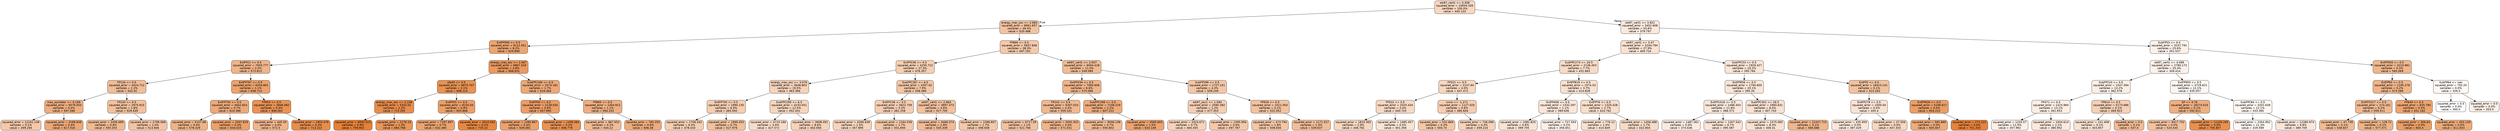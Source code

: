 digraph Tree {
node [shape=box, style="filled, rounded", color="black", fontname="helvetica"] ;
edge [fontname="helvetica"] ;
0 [label="wb97_vert1 <= 3.308\nsquared_error = 10934.335\nsamples = 100.0%\nvalue = 445.133", fillcolor="#f7d7c1"] ;
1 [label="energy_max_osc <= 2.683\nsquared_error = 8961.657\nsamples = 46.4%\nvalue = 520.488", fillcolor="#f3c3a0"] ;
0 -> 1 [labeldistance=2.5, labelangle=45, headlabel="True"] ;
2 [label="ExtFP595 <= 0.5\nsquared_error = 9112.451\nsamples = 8.2%\nvalue = 629.899", fillcolor="#eca571"] ;
1 -> 2 ;
3 [label="ExtFP21 <= 0.5\nsquared_error = 7003.777\nsamples = 3.3%\nvalue = 573.813", fillcolor="#f0b489"] ;
2 -> 3 ;
4 [label="FP134 <= 0.5\nsquared_error = 4424.712\nsamples = 2.3%\nvalue = 542.92", fillcolor="#f1bc96"] ;
3 -> 4 ;
5 [label="max_oscillator <= 0.169\nsquared_error = 6579.503\nsamples = 0.4%\nvalue = 597.586", fillcolor="#eead7f"] ;
4 -> 5 ;
6 [label="squared_error = 12161.149\nsamples = 0.1%\nvalue = 499.294", fillcolor="#f4c8a9"] ;
5 -> 6 ;
7 [label="squared_error = 3188.838\nsamples = 0.4%\nvalue = 617.016", fillcolor="#eda877"] ;
5 -> 7 ;
8 [label="FP233 <= 0.5\nsquared_error = 2975.915\nsamples = 1.8%\nvalue = 529.449", fillcolor="#f2c09c"] ;
4 -> 8 ;
9 [label="squared_error = 2456.689\nsamples = 0.8%\nvalue = 550.353", fillcolor="#f1ba93"] ;
8 -> 9 ;
10 [label="squared_error = 2796.568\nsamples = 1.0%\nvalue = 513.946", fillcolor="#f3c4a3"] ;
8 -> 10 ;
11 [label="ExtFP767 <= 0.5\nsquared_error = 6204.801\nsamples = 1.1%\nvalue = 638.714", fillcolor="#eca26d"] ;
3 -> 11 ;
12 [label="ExtFP755 <= 0.5\nsquared_error = 4942.924\nsamples = 0.7%\nvalue = 610.386", fillcolor="#edaa79"] ;
11 -> 12 ;
13 [label="squared_error = 5157.68\nsamples = 0.4%\nvalue = 578.329", fillcolor="#efb387"] ;
12 -> 13 ;
14 [label="squared_error = 2507.629\nsamples = 0.4%\nvalue = 644.025", fillcolor="#eca16b"] ;
12 -> 14 ;
15 [label="FP953 <= 0.5\nsquared_error = 3846.082\nsamples = 0.4%\nvalue = 696.061", fillcolor="#e99254"] ;
11 -> 15 ;
16 [label="squared_error = 445.05\nsamples = 0.0%\nvalue = 572.5", fillcolor="#f0b48a"] ;
15 -> 16 ;
17 [label="squared_error = 1903.478\nsamples = 0.3%\nvalue = 713.222", fillcolor="#e88e4d"] ;
15 -> 17 ;
18 [label="energy_max_osc <= 2.467\nsquared_error = 6867.319\nsamples = 4.8%\nvalue = 668.931", fillcolor="#ea9a60"] ;
2 -> 18 ;
19 [label="sfp40 <= 0.5\nsquared_error = 6870.707\nsamples = 3.1%\nvalue = 698.224", fillcolor="#e89254"] ;
18 -> 19 ;
20 [label="energy_max_osc <= 2.158\nsquared_error = 5332.02\nsamples = 2.2%\nvalue = 715.292", fillcolor="#e88d4c"] ;
19 -> 20 ;
21 [label="squared_error = 6592.513\nsamples = 0.9%\nvalue = 759.903", fillcolor="#e58139"] ;
20 -> 21 ;
22 [label="squared_error = 2176.19\nsamples = 1.3%\nvalue = 684.768", fillcolor="#e99659"] ;
20 -> 22 ;
23 [label="ExtFP25 <= 0.5\nsquared_error = 8145.04\nsamples = 0.9%\nvalue = 653.866", fillcolor="#eb9e67"] ;
19 -> 23 ;
24 [label="squared_error = 7297.897\nsamples = 0.7%\nvalue = 632.485", fillcolor="#eca470"] ;
23 -> 24 ;
25 [label="squared_error = 3010.562\nsamples = 0.2%\nvalue = 735.22", fillcolor="#e68844"] ;
23 -> 25 ;
26 [label="SubFPC184 <= 0.5\nsquared_error = 2574.181\nsamples = 1.7%\nvalue = 616.484", fillcolor="#eda877"] ;
18 -> 26 ;
27 [label="ExtFP50 <= 0.5\nsquared_error = 2128.034\nsamples = 0.6%\nvalue = 657.895", fillcolor="#eb9d65"] ;
26 -> 27 ;
28 [label="squared_error = 1390.867\nsamples = 0.4%\nvalue = 639.081", fillcolor="#eca26d"] ;
27 -> 28 ;
29 [label="squared_error = 1408.084\nsamples = 0.2%\nvalue = 696.778", fillcolor="#e99254"] ;
27 -> 29 ;
30 [label="FP865 <= 0.5\nsquared_error = 1404.912\nsamples = 1.1%\nvalue = 594.333", fillcolor="#eeae80"] ;
26 -> 30 ;
31 [label="squared_error = 867.652\nsamples = 0.2%\nvalue = 544.22", fillcolor="#f1bc96"] ;
30 -> 31 ;
32 [label="squared_error = 785.255\nsamples = 0.9%\nvalue = 606.38", fillcolor="#eeab7b"] ;
30 -> 32 ;
33 [label="FP866 <= 0.5\nsquared_error = 5837.846\nsamples = 38.3%\nvalue = 497.191", fillcolor="#f4c9aa"] ;
1 -> 33 ;
34 [label="ExtFP236 <= 0.5\nsquared_error = 4255.722\nsamples = 27.3%\nvalue = 476.357", fillcolor="#f5cfb3"] ;
33 -> 34 ;
35 [label="energy_max_osc <= 3.076\nsquared_error = 3648.803\nsamples = 19.5%\nvalue = 463.366", fillcolor="#f6d2b9"] ;
34 -> 35 ;
36 [label="ExtFP700 <= 0.5\nsquared_error = 1990.135\nsamples = 6.9%\nvalue = 483.092", fillcolor="#f5cdb0"] ;
35 -> 36 ;
37 [label="squared_error = 1758.342\nsamples = 6.3%\nvalue = 478.433", fillcolor="#f5ceb2"] ;
36 -> 37 ;
38 [label="squared_error = 1999.353\nsamples = 0.7%\nvalue = 527.976", fillcolor="#f2c19d"] ;
36 -> 38 ;
39 [label="SubFPC295 <= 6.5\nsquared_error = 4233.051\nsamples = 12.5%\nvalue = 452.431", fillcolor="#f6d5bd"] ;
35 -> 39 ;
40 [label="squared_error = 4719.186\nsamples = 3.9%\nvalue = 427.572", fillcolor="#f8dcc8"] ;
39 -> 40 ;
41 [label="squared_error = 3608.491\nsamples = 8.6%\nvalue = 463.656", fillcolor="#f6d2b9"] ;
39 -> 41 ;
42 [label="SubFPC287 <= 6.5\nsquared_error = 4307.02\nsamples = 7.9%\nvalue = 508.489", fillcolor="#f3c6a5"] ;
34 -> 42 ;
43 [label="ExtFP136 <= 0.5\nsquared_error = 3622.759\nsamples = 3.3%\nvalue = 481.258", fillcolor="#f5cdb1"] ;
42 -> 43 ;
44 [label="squared_error = 4266.636\nsamples = 1.5%\nvalue = 457.895", fillcolor="#f6d4bb"] ;
43 -> 44 ;
45 [label="squared_error = 2164.539\nsamples = 1.7%\nvalue = 501.694", fillcolor="#f4c8a8"] ;
43 -> 45 ;
46 [label="wb97_vert1 <= 2.964\nsquared_error = 3897.373\nsamples = 4.6%\nvalue = 527.705", fillcolor="#f2c19d"] ;
42 -> 46 ;
47 [label="squared_error = 4466.374\nsamples = 2.9%\nvalue = 545.339", fillcolor="#f1bc95"] ;
46 -> 47 ;
48 [label="squared_error = 1598.807\nsamples = 1.7%\nvalue = 498.608", fillcolor="#f4c9a9"] ;
46 -> 48 ;
49 [label="wb97_vert1 <= 2.937\nsquared_error = 6004.418\nsamples = 11.0%\nvalue = 549.089", fillcolor="#f1bb94"] ;
33 -> 49 ;
50 [label="ExtFP234 <= 0.5\nsquared_error = 7083.606\nsamples = 6.6%\nvalue = 575.066", fillcolor="#efb489"] ;
49 -> 50 ;
51 [label="FP242 <= 0.5\nsquared_error = 6307.024\nsamples = 4.4%\nvalue = 559.161", fillcolor="#f0b88f"] ;
50 -> 51 ;
52 [label="squared_error = 6717.59\nsamples = 1.1%\nvalue = 521.766", fillcolor="#f2c2a0"] ;
51 -> 52 ;
53 [label="squared_error = 5591.933\nsamples = 3.4%\nvalue = 571.031", fillcolor="#f0b58a"] ;
51 -> 53 ;
54 [label="SubFPC298 <= 0.5\nsquared_error = 7108.229\nsamples = 2.2%\nvalue = 607.222", fillcolor="#eeab7b"] ;
50 -> 54 ;
55 [label="squared_error = 8006.108\nsamples = 0.7%\nvalue = 550.802", fillcolor="#f1ba93"] ;
54 -> 55 ;
56 [label="squared_error = 4560.603\nsamples = 1.5%\nvalue = 633.149", fillcolor="#eca470"] ;
54 -> 56 ;
57 [label="SubFP296 <= 0.5\nsquared_error = 1727.151\nsamples = 4.3%\nvalue = 509.249", fillcolor="#f3c6a5"] ;
49 -> 57 ;
58 [label="wb97_osc1 <= 1.594\nsquared_error = 2085.382\nsamples = 1.2%\nvalue = 477.353", fillcolor="#f5ceb3"] ;
57 -> 58 ;
59 [label="squared_error = 2024.671\nsamples = 0.7%\nvalue = 460.455", fillcolor="#f6d3ba"] ;
58 -> 59 ;
60 [label="squared_error = 1395.956\nsamples = 0.6%\nvalue = 497.787", fillcolor="#f4c9aa"] ;
58 -> 60 ;
61 [label="FP926 <= 0.5\nsquared_error = 1011.054\nsamples = 3.1%\nvalue = 522.052", fillcolor="#f2c29f"] ;
57 -> 61 ;
62 [label="squared_error = 473.794\nsamples = 1.8%\nvalue = 508.656", fillcolor="#f3c6a5"] ;
61 -> 62 ;
63 [label="squared_error = 1171.527\nsamples = 1.3%\nvalue = 539.637", fillcolor="#f1bd98"] ;
61 -> 63 ;
64 [label="wb97_vert1 <= 3.822\nsquared_error = 3452.608\nsamples = 53.6%\nvalue = 379.797", fillcolor="#fae9dd"] ;
0 -> 64 [labeldistance=2.5, labelangle=-45, headlabel="False"] ;
65 [label="wb97_vert1 <= 3.47\nsquared_error = 2244.794\nsamples = 27.9%\nvalue = 405.724", fillcolor="#f9e2d1"] ;
64 -> 65 ;
66 [label="SubFPC274 <= 20.5\nsquared_error = 2136.453\nsamples = 7.7%\nvalue = 431.683", fillcolor="#f8dbc6"] ;
65 -> 66 ;
67 [label="FP321 <= 0.5\nsquared_error = 2147.64\nsamples = 4.0%\nvalue = 447.472", fillcolor="#f7d7c0"] ;
66 -> 67 ;
68 [label="FP522 <= 0.5\nsquared_error = 2025.434\nsamples = 3.4%\nvalue = 440.725", fillcolor="#f7d8c2"] ;
67 -> 68 ;
69 [label="squared_error = 1833.365\nsamples = 2.9%\nvalue = 446.782", fillcolor="#f7d7c0"] ;
68 -> 69 ;
70 [label="squared_error = 1485.457\nsamples = 0.5%\nvalue = 401.356", fillcolor="#f9e3d3"] ;
68 -> 70 ;
71 [label="lumo <= -1.271\nsquared_error = 1127.025\nsamples = 0.6%\nvalue = 485.604", fillcolor="#f5ccaf"] ;
67 -> 71 ;
72 [label="squared_error = 532.869\nsamples = 0.3%\nvalue = 504.73", fillcolor="#f3c7a7"] ;
71 -> 72 ;
73 [label="squared_error = 746.096\nsamples = 0.3%\nvalue = 459.224", fillcolor="#f6d3ba"] ;
71 -> 73 ;
74 [label="ExtFP819 <= 0.5\nsquared_error = 1574.33\nsamples = 3.7%\nvalue = 414.828", fillcolor="#f9e0ce"] ;
66 -> 74 ;
75 [label="ExtFP456 <= 0.5\nsquared_error = 1332.297\nsamples = 1.1%\nvalue = 389.606", fillcolor="#fae6d8"] ;
74 -> 75 ;
76 [label="squared_error = 1082.825\nsamples = 0.8%\nvalue = 399.705", fillcolor="#f9e4d4"] ;
75 -> 76 ;
77 [label="squared_error = 727.503\nsamples = 0.2%\nvalue = 356.651", fillcolor="#fcefe7"] ;
75 -> 77 ;
78 [label="ExtFP76 <= 0.5\nsquared_error = 1320.428\nsamples = 2.7%\nvalue = 424.762", fillcolor="#f8ddc9"] ;
74 -> 78 ;
79 [label="squared_error = 776.12\nsamples = 1.0%\nvalue = 410.849", fillcolor="#f9e1cf"] ;
78 -> 79 ;
80 [label="squared_error = 1458.488\nsamples = 1.7%\nvalue = 432.804", fillcolor="#f7dbc6"] ;
78 -> 80 ;
81 [label="SubFPC53 <= 0.5\nsquared_error = 1929.427\nsamples = 20.2%\nvalue = 395.784", fillcolor="#fae5d6"] ;
65 -> 81 ;
82 [label="ExtFP956 <= 0.5\nsquared_error = 1794.605\nsamples = 20.1%\nvalue = 395.26", fillcolor="#fae5d6"] ;
81 -> 82 ;
83 [label="ExtFP1016 <= 0.5\nsquared_error = 1486.454\nsamples = 11.8%\nvalue = 386.372", fillcolor="#fae7da"] ;
82 -> 83 ;
84 [label="squared_error = 1487.361\nsamples = 5.0%\nvalue = 374.636", fillcolor="#fbebdf"] ;
83 -> 84 ;
85 [label="squared_error = 1307.542\nsamples = 6.7%\nvalue = 395.087", fillcolor="#fae5d6"] ;
83 -> 85 ;
86 [label="SubFPC301 <= 26.5\nsquared_error = 1960.631\nsamples = 8.4%\nvalue = 407.743", fillcolor="#f9e1d1"] ;
82 -> 86 ;
87 [label="squared_error = 1575.085\nsamples = 8.3%\nvalue = 406.41", fillcolor="#f9e2d1"] ;
86 -> 87 ;
88 [label="squared_error = 22437.715\nsamples = 0.1%\nvalue = 566.688", fillcolor="#f0b68c"] ;
86 -> 88 ;
89 [label="ExtFP2 <= 0.5\nsquared_error = 18423.141\nsamples = 0.1%\nvalue = 523.263", fillcolor="#f2c29f"] ;
81 -> 89 ;
90 [label="ExtFP279 <= 0.5\nsquared_error = 1000.04\nsamples = 0.0%\nvalue = 405.4", fillcolor="#f9e2d2"] ;
89 -> 90 ;
91 [label="squared_error = 335.959\nsamples = 0.0%\nvalue = 387.429", fillcolor="#fae7d9"] ;
90 -> 91 ;
92 [label="squared_error = 37.556\nsamples = 0.0%\nvalue = 447.333", fillcolor="#f7d7c0"] ;
90 -> 92 ;
93 [label="ExtFP626 <= 0.5\nsquared_error = 5196.617\nsamples = 0.0%\nvalue = 654.222", fillcolor="#eb9e66"] ;
89 -> 93 ;
94 [label="squared_error = 585.889\nsamples = 0.0%\nvalue = 605.667", fillcolor="#eeab7b"] ;
93 -> 94 ;
95 [label="squared_error = 272.222\nsamples = 0.0%\nvalue = 751.333", fillcolor="#e5833d"] ;
93 -> 95 ;
96 [label="SubFP53 <= 0.5\nsquared_error = 3237.791\nsamples = 25.6%\nvalue = 351.537", fillcolor="#fcf1e9"] ;
64 -> 96 ;
97 [label="wb97_vert1 <= 4.099\nsquared_error = 2780.172\nsamples = 25.4%\nvalue = 349.414", fillcolor="#fcf1ea"] ;
96 -> 97 ;
98 [label="SubFP210 <= 0.5\nsquared_error = 1547.394\nsamples = 13.2%\nvalue = 362.578", fillcolor="#fbeee4"] ;
97 -> 98 ;
99 [label="FP471 <= 0.5\nsquared_error = 1415.984\nsamples = 13.1%\nvalue = 361.653", fillcolor="#fceee4"] ;
98 -> 99 ;
100 [label="squared_error = 1233.57\nsamples = 11.0%\nvalue = 357.992", fillcolor="#fcefe6"] ;
99 -> 100 ;
101 [label="squared_error = 1934.614\nsamples = 2.1%\nvalue = 380.952", fillcolor="#fae9dc"] ;
99 -> 101 ;
102 [label="FP614 <= 0.5\nsquared_error = 5173.686\nsamples = 0.1%\nvalue = 469.923", fillcolor="#f5d0b6"] ;
98 -> 102 ;
103 [label="squared_error = 151.408\nsamples = 0.1%\nvalue = 403.857", fillcolor="#f9e3d2"] ;
102 -> 103 ;
104 [label="squared_error = 0.0\nsamples = 0.1%\nvalue = 547.0", fillcolor="#f1bb95"] ;
102 -> 104 ;
105 [label="ExtFP950 <= 0.5\nsquared_error = 3729.621\nsamples = 12.1%\nvalue = 335.057", fillcolor="#fdf5f0"] ;
97 -> 105 ;
106 [label="SP <= 0.76\nsquared_error = 18274.015\nsamples = 0.1%\nvalue = 592.611", fillcolor="#eeaf81"] ;
105 -> 106 ;
107 [label="squared_error = 9417.702\nsamples = 0.0%\nvalue = 520.545", fillcolor="#f3c3a0"] ;
106 -> 107 ;
108 [label="squared_error = 11205.265\nsamples = 0.0%\nvalue = 705.857", fillcolor="#e89050"] ;
106 -> 108 ;
109 [label="SubFPC84 <= 0.5\nsquared_error = 3201.639\nsamples = 12.1%\nvalue = 333.385", fillcolor="#fdf6f1"] ;
105 -> 109 ;
110 [label="squared_error = 2354.902\nsamples = 11.3%\nvalue = 329.589", fillcolor="#fdf7f2"] ;
109 -> 110 ;
111 [label="squared_error = 12380.974\nsamples = 0.8%\nvalue = 389.709", fillcolor="#fae6d8"] ;
109 -> 111 ;
112 [label="ExtFP550 <= 0.5\nsquared_error = 3210.961\nsamples = 0.3%\nvalue = 565.069", fillcolor="#f0b68d"] ;
96 -> 112 ;
113 [label="ExtFP93 <= 0.5\nsquared_error = 1195.278\nsamples = 0.2%\nvalue = 573.589", fillcolor="#f0b489"] ;
112 -> 113 ;
114 [label="ExtFP1017 <= 0.5\nsquared_error = 274.161\nsamples = 0.2%\nvalue = 559.511", fillcolor="#f0b88f"] ;
113 -> 114 ;
115 [label="squared_error = 47.739\nsamples = 0.1%\nvalue = 548.607", fillcolor="#f1bb94"] ;
114 -> 115 ;
116 [label="squared_error = 128.72\nsamples = 0.1%\nvalue = 577.471", fillcolor="#efb388"] ;
114 -> 116 ;
117 [label="FP849 <= 0.5\nsquared_error = 835.785\nsamples = 0.0%\nvalue = 631.182", fillcolor="#eca470"] ;
113 -> 117 ;
118 [label="squared_error = 306.64\nsamples = 0.0%\nvalue = 654.4", fillcolor="#eb9e66"] ;
117 -> 118 ;
119 [label="squared_error = 453.139\nsamples = 0.0%\nvalue = 611.833", fillcolor="#edaa79"] ;
117 -> 119 ;
120 [label="SubFP64 <= nan\nsquared_error = 702.25\nsamples = 0.0%\nvalue = 326.5", fillcolor="#fef8f4"] ;
112 -> 120 ;
121 [label="squared_error = 0.0\nsamples = 0.0%\nvalue = 300.0", fillcolor="#ffffff"] ;
120 -> 121 ;
122 [label="squared_error = 0.0\nsamples = 0.0%\nvalue = 353.0", fillcolor="#fcf0e8"] ;
120 -> 122 ;
}